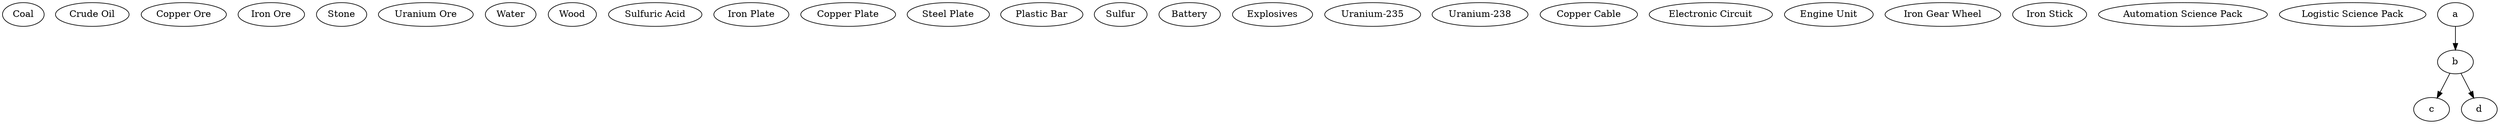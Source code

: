digraph graphname
{
    // --------------------------------------
    // names for everything
    // --------------------------------------

    // harvestable materials
    coal [label="Coal"]
    crude_oil [label="Crude Oil"]
    copper_ore [label="Copper Ore"]
    iron_ore [label="Iron Ore"]
    stone [label="Stone"]
    uranium_ore [label="Uranium Ore"]
    water [label="Water"]
    wood [label="Wood"]

    //  Intermediate Products

    // TODO: Row 1
    sulfuric_acid [label="Sulfuric Acid"]

    iron_plate [label="Iron Plate"]
    copper_plate [label="Copper Plate"]
    steel_plate [label="Steel Plate"]
    plastic_bar [label="Plastic Bar"]
    sulfur [label="Sulfur"]
    battery [label="Battery"]
    explosives [label="Explosives"]
    uranium_235 [label="Uranium-235"]
    uranium_238 [label="Uranium-238"]

    // TODO: Row 3
    
    // TODO: Row 4

    // TODO: Row 5
    copper_cable [label="Copper Cable"]
    electronic_circuit [label="Electronic Circuit"]
    engine_unit [label="Engine Unit"]
    iron_gear_wheel [label="Iron Gear Wheel"]
    iron_stick [label="Iron Stick"]

    // TODO: Row 6
    automation_science_pack [label="Automation Science Pack"]
    logistic_science_pack [label="Logistic Science Pack"]
    
    // --------------------------------------
    // actual graph
    // --------------------------------------
    a -> b -> c;
    b -> d;
}
